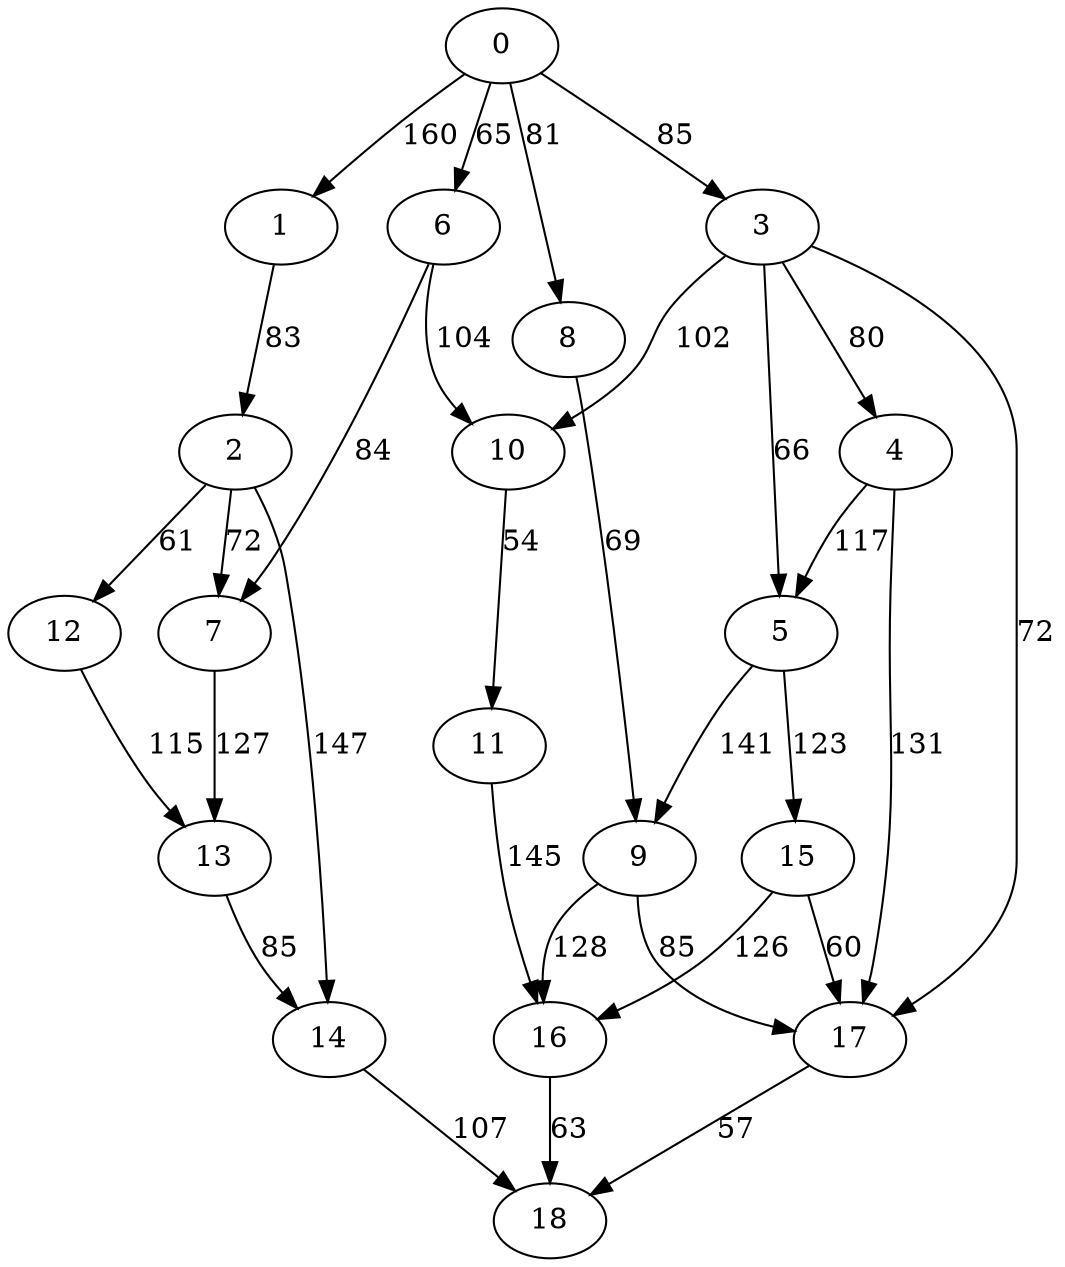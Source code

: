 digraph t10p3_9 {
0 -> 1 [ label = 160 ];
0 -> 3 [ label = 85 ];
0 -> 6 [ label = 65 ];
0 -> 8 [ label = 81 ];
1 -> 2 [ label = 83 ];
2 -> 7 [ label = 72 ];
2 -> 12 [ label = 61 ];
2 -> 14 [ label = 147 ];
3 -> 4 [ label = 80 ];
3 -> 5 [ label = 66 ];
3 -> 10 [ label = 102 ];
3 -> 17 [ label = 72 ];
4 -> 5 [ label = 117 ];
4 -> 17 [ label = 131 ];
5 -> 9 [ label = 141 ];
5 -> 15 [ label = 123 ];
6 -> 7 [ label = 84 ];
6 -> 10 [ label = 104 ];
7 -> 13 [ label = 127 ];
8 -> 9 [ label = 69 ];
9 -> 16 [ label = 128 ];
9 -> 17 [ label = 85 ];
10 -> 11 [ label = 54 ];
11 -> 16 [ label = 145 ];
12 -> 13 [ label = 115 ];
13 -> 14 [ label = 85 ];
14 -> 18 [ label = 107 ];
15 -> 16 [ label = 126 ];
15 -> 17 [ label = 60 ];
16 -> 18 [ label = 63 ];
17 -> 18 [ label = 57 ];
 }

